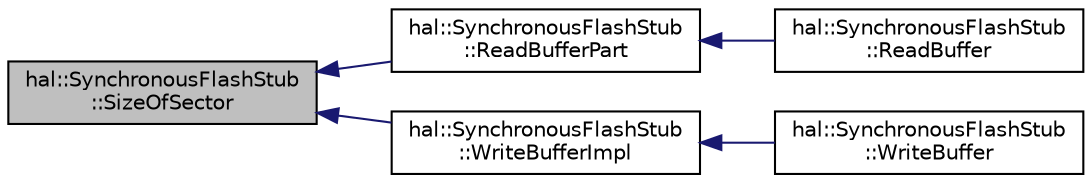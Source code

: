 digraph "hal::SynchronousFlashStub::SizeOfSector"
{
 // INTERACTIVE_SVG=YES
  edge [fontname="Helvetica",fontsize="10",labelfontname="Helvetica",labelfontsize="10"];
  node [fontname="Helvetica",fontsize="10",shape=record];
  rankdir="LR";
  Node58 [label="hal::SynchronousFlashStub\l::SizeOfSector",height=0.2,width=0.4,color="black", fillcolor="grey75", style="filled", fontcolor="black"];
  Node58 -> Node59 [dir="back",color="midnightblue",fontsize="10",style="solid",fontname="Helvetica"];
  Node59 [label="hal::SynchronousFlashStub\l::ReadBufferPart",height=0.2,width=0.4,color="black", fillcolor="white", style="filled",URL="$d8/d61/classhal_1_1_synchronous_flash_stub.html#a4afa315d39b27c0e055482ac8a983126"];
  Node59 -> Node60 [dir="back",color="midnightblue",fontsize="10",style="solid",fontname="Helvetica"];
  Node60 [label="hal::SynchronousFlashStub\l::ReadBuffer",height=0.2,width=0.4,color="black", fillcolor="white", style="filled",URL="$d8/d61/classhal_1_1_synchronous_flash_stub.html#ae56e59d30d1b7ba80aa0da5e82c412f9"];
  Node58 -> Node61 [dir="back",color="midnightblue",fontsize="10",style="solid",fontname="Helvetica"];
  Node61 [label="hal::SynchronousFlashStub\l::WriteBufferImpl",height=0.2,width=0.4,color="black", fillcolor="white", style="filled",URL="$d8/d61/classhal_1_1_synchronous_flash_stub.html#a04502ff6e6fe05ae080fe36f679ecf51"];
  Node61 -> Node62 [dir="back",color="midnightblue",fontsize="10",style="solid",fontname="Helvetica"];
  Node62 [label="hal::SynchronousFlashStub\l::WriteBuffer",height=0.2,width=0.4,color="black", fillcolor="white", style="filled",URL="$d8/d61/classhal_1_1_synchronous_flash_stub.html#ab75861ff4e6f8ec3ea3e1ad69493ecb4"];
}
